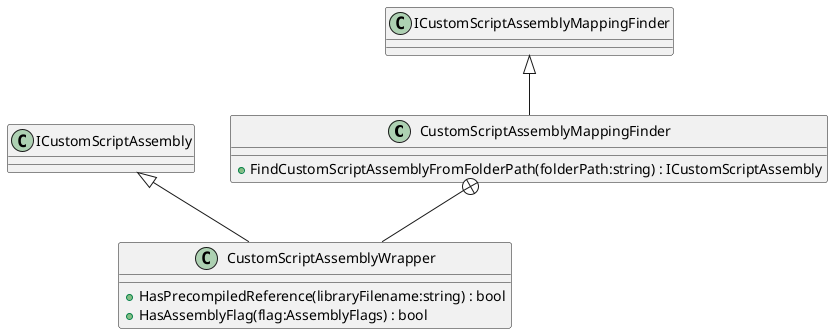 @startuml
class CustomScriptAssemblyMappingFinder {
    + FindCustomScriptAssemblyFromFolderPath(folderPath:string) : ICustomScriptAssembly
}
class CustomScriptAssemblyWrapper {
    + HasPrecompiledReference(libraryFilename:string) : bool
    + HasAssemblyFlag(flag:AssemblyFlags) : bool
}
ICustomScriptAssemblyMappingFinder <|-- CustomScriptAssemblyMappingFinder
CustomScriptAssemblyMappingFinder +-- CustomScriptAssemblyWrapper
ICustomScriptAssembly <|-- CustomScriptAssemblyWrapper
@enduml
